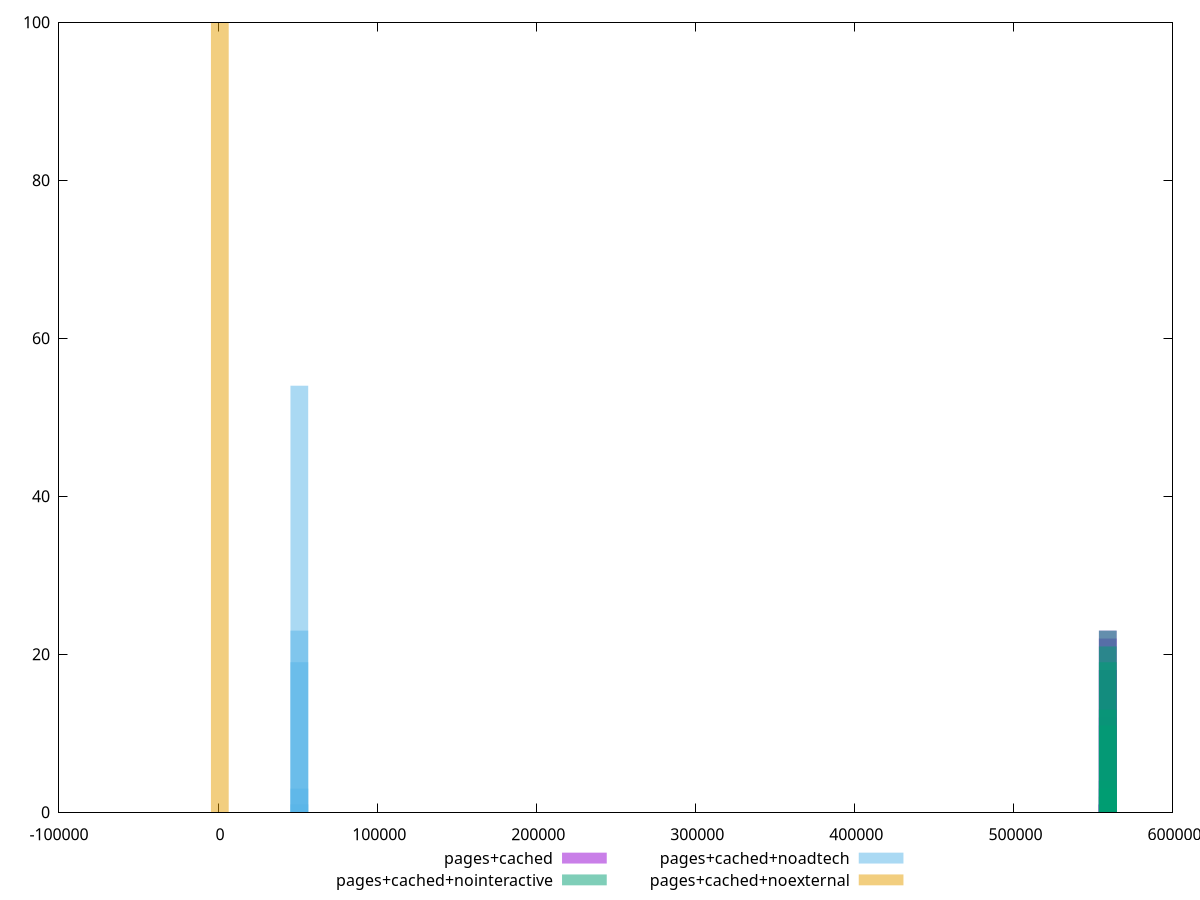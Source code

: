 $_pagesCached <<EOF
559089.7485784357 1
559328.3779372656 18
559309.5387773579 22
559315.8184973272 18
559322.0982172963 23
559334.6576572347 4
559303.2590573888 12
559340.937377204 1
559347.2170971732 1
EOF
$_pagesCachedNointeractive <<EOF
559325.447832383 11
559305.7778618239 13
559315.6128471035 23
559310.6953544638 19
559320.5303397432 21
559295.9428765444 2
559335.2828176626 3
559300.8603691842 4
559330.3653250228 3
559340.2003103023 1
EOF
$_pagesCachedNoadtech <<EOF
51087.438034878236 23
51079.85210599935 54
51072.26617712046 19
51095.02396375713 3
51098.816928196575 1
EOF
$_pagesCachedNoexternal <<EOF
1098 100
EOF
set key outside below
set terminal pngcairo
set output "report_00006_2020-11-02T20-21-41.718Z/uses-long-cache-ttl/uses-long-cache-ttl_pages+cached_pages+cached+nointeractive_pages+cached+noadtech_pages+cached+noexternal+hist.png"
set boxwidth 11164.984341943464
set style fill transparent solid 0.5 noborder
set yrange [0:100]
plot $_pagesCached title "pages+cached" with boxes ,$_pagesCachedNointeractive title "pages+cached+nointeractive" with boxes ,$_pagesCachedNoadtech title "pages+cached+noadtech" with boxes ,$_pagesCachedNoexternal title "pages+cached+noexternal" with boxes ,